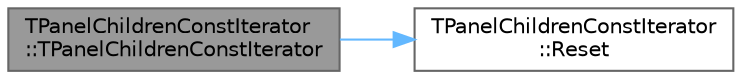 digraph "TPanelChildrenConstIterator::TPanelChildrenConstIterator"
{
 // INTERACTIVE_SVG=YES
 // LATEX_PDF_SIZE
  bgcolor="transparent";
  edge [fontname=Helvetica,fontsize=10,labelfontname=Helvetica,labelfontsize=10];
  node [fontname=Helvetica,fontsize=10,shape=box,height=0.2,width=0.4];
  rankdir="LR";
  Node1 [id="Node000001",label="TPanelChildrenConstIterator\l::TPanelChildrenConstIterator",height=0.2,width=0.4,color="gray40", fillcolor="grey60", style="filled", fontcolor="black",tooltip=" "];
  Node1 -> Node2 [id="edge1_Node000001_Node000002",color="steelblue1",style="solid",tooltip=" "];
  Node2 [id="Node000002",label="TPanelChildrenConstIterator\l::Reset",height=0.2,width=0.4,color="grey40", fillcolor="white", style="filled",URL="$da/dcd/classTPanelChildrenConstIterator.html#af7f2c8c6c8f0821e041dcd5cfe457b68",tooltip="Resets the iterator to the first element."];
}
